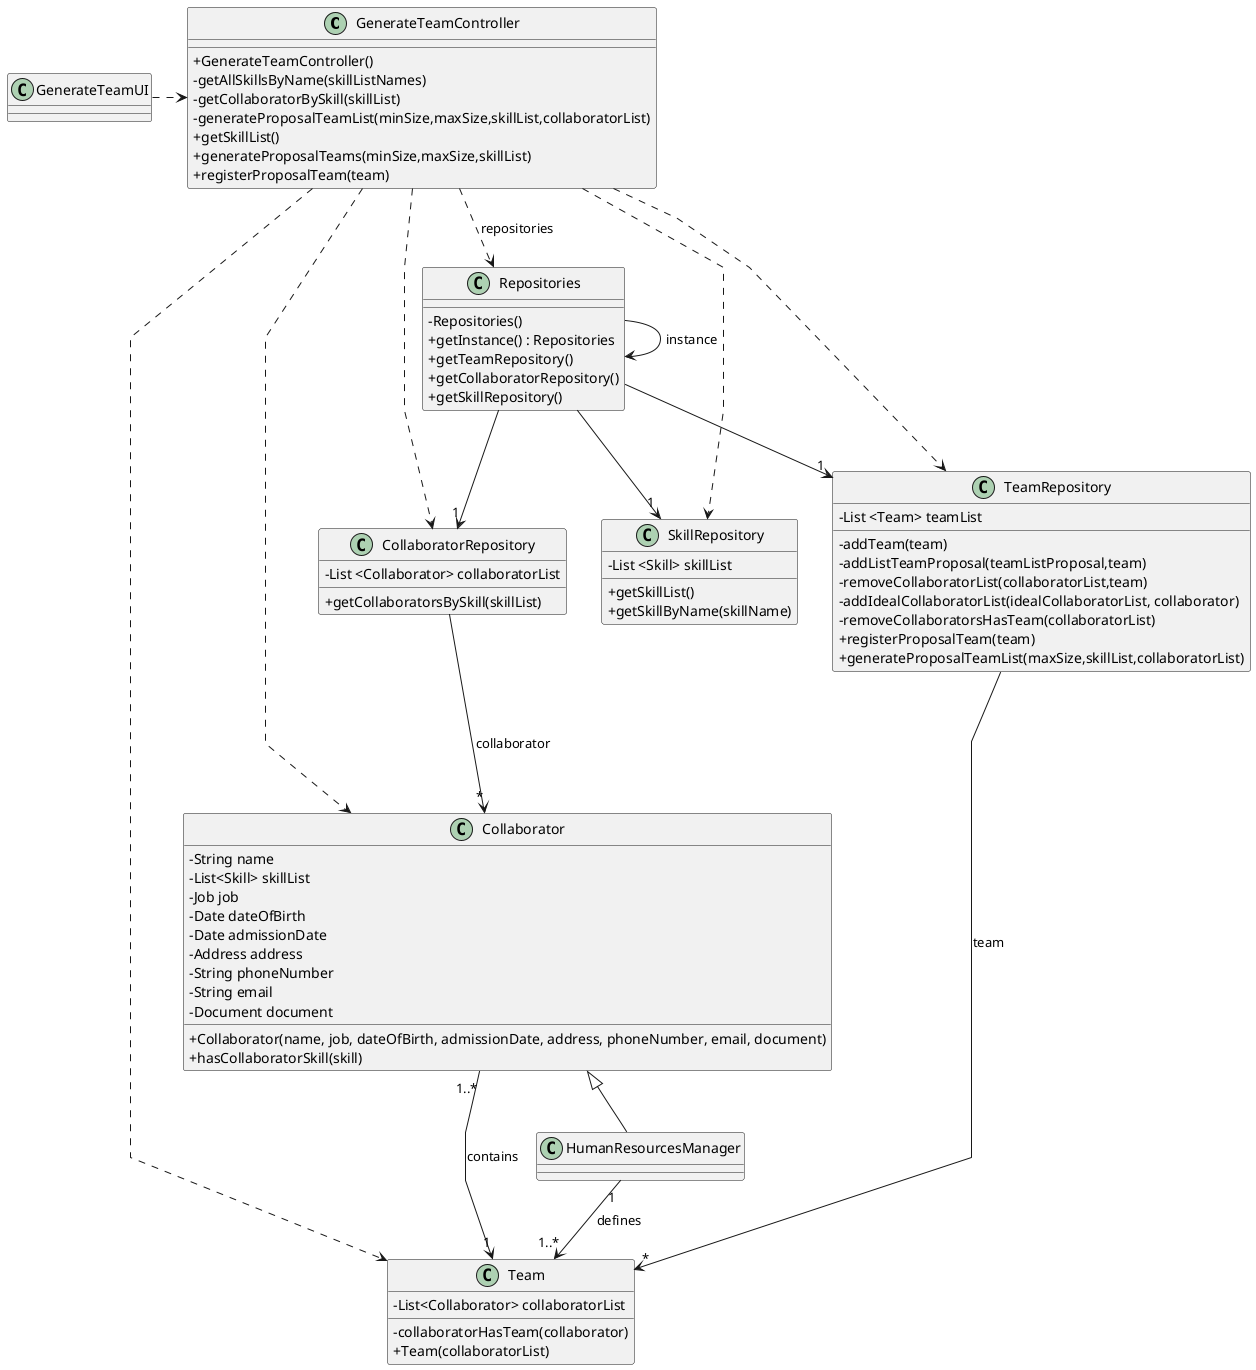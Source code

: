 @startuml
'skinparam monochrome true
skinparam packageStyle rectangle
skinparam shadowing false
skinparam linetype polyline
'skinparam linetype orto

skinparam classAttributeIconSize 0

'left to right direction

class GenerateTeamController {
    + GenerateTeamController()
    - getAllSkillsByName(skillListNames)
    - getCollaboratorBySkill(skillList)
    - generateProposalTeamList(minSize,maxSize,skillList,collaboratorList)
    + getSkillList()
    + generateProposalTeams(minSize,maxSize,skillList)
    + registerProposalTeam(team)
}

class Team {
    - List<Collaborator> collaboratorList
    - collaboratorHasTeam(collaborator)
    + Team(collaboratorList)

}

class GenerateTeamUI {
}

class Collaborator {
    -String name
    -List<Skill> skillList
    -Job job
    -Date dateOfBirth
    -Date admissionDate
    -Address address
    -String phoneNumber
    -String email
    -Document document

    + Collaborator(name, job, dateOfBirth, admissionDate, address, phoneNumber, email, document)
    + hasCollaboratorSkill(skill)
}


class HumanResourcesManager {
}

class Repositories {

    - Repositories()
    + getInstance() : Repositories
    + getTeamRepository()
    + getCollaboratorRepository()
    + getSkillRepository()
}

class TeamRepository {
    - List <Team> teamList
    - addTeam(team)
    - addListTeamProposal(teamListProposal,team)
    - removeCollaboratorList(collaboratorList,team)
    - addIdealCollaboratorList(idealCollaboratorList, collaborator)
    - removeCollaboratorsHasTeam(collaboratorList)
    + registerProposalTeam(team)
    + generateProposalTeamList(maxSize,skillList,collaboratorList)
}

class SkillRepository {
    - List <Skill> skillList
    + getSkillList()
    + getSkillByName(skillName)
}

class CollaboratorRepository {
    - List <Collaborator> collaboratorList
    + getCollaboratorsBySkill(skillList)
}

class HumanResourcesManager{}

GenerateTeamController .> Repositories : repositories

GenerateTeamUI .> GenerateTeamController
Repositories -> Repositories : instance

Repositories --> "1" TeamRepository
Repositories --> "1" SkillRepository
Repositories --> "1" CollaboratorRepository

TeamRepository ---> "*" Team : team
CollaboratorRepository ---> "*" Collaborator : collaborator

GenerateTeamController ...> TeamRepository
GenerateTeamController ...> SkillRepository
GenerateTeamController ...> CollaboratorRepository
GenerateTeamController .> Collaborator
GenerateTeamController .> Team

Collaborator  <|-- HumanResourcesManager

HumanResourcesManager "1" --> "1..*" Team : defines
Collaborator "1..*" --> "1" Team : contains



@enduml